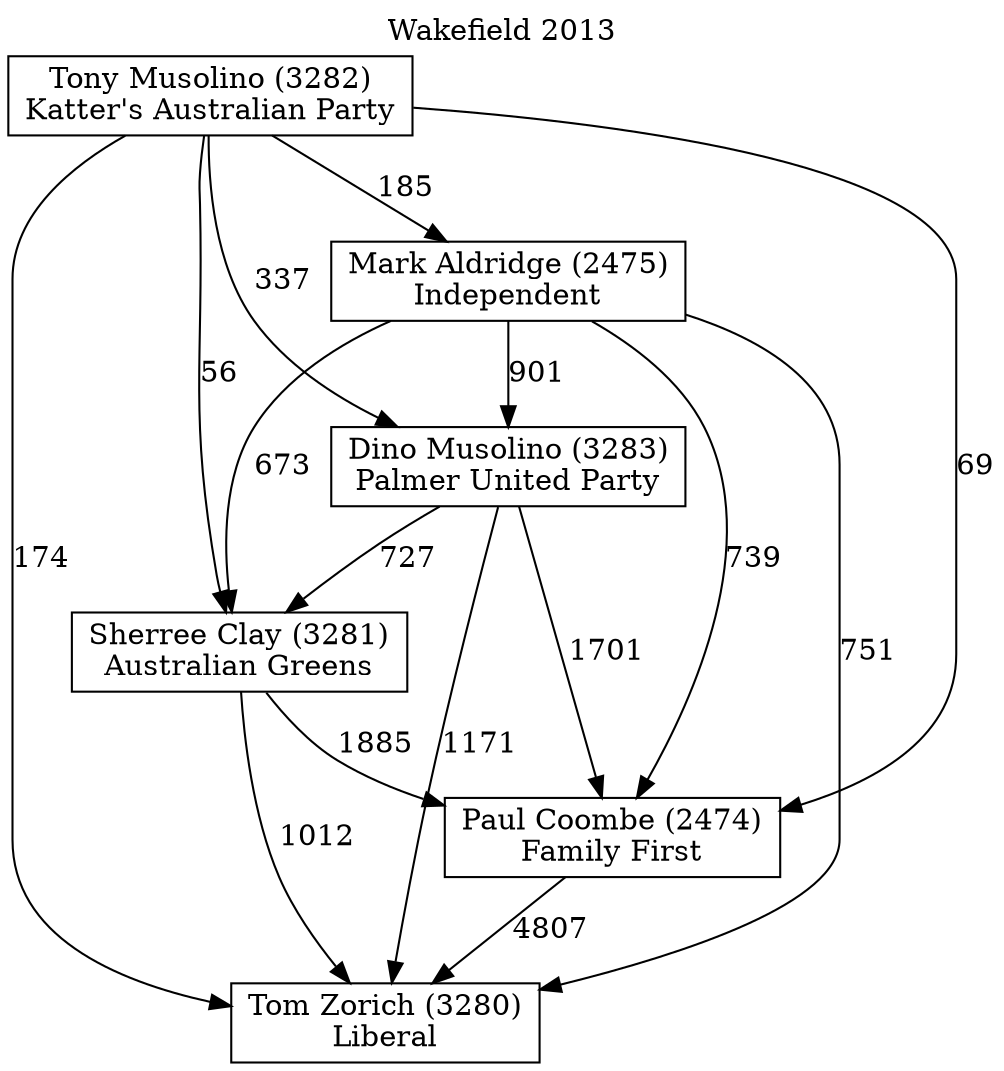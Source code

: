 // House preference flow
digraph "Tom Zorich (3280)_Wakefield_2013" {
	graph [label="Wakefield 2013" labelloc=t mclimit=10]
	node [shape=box]
	"Tom Zorich (3280)" [label="Tom Zorich (3280)
Liberal"]
	"Paul Coombe (2474)" [label="Paul Coombe (2474)
Family First"]
	"Sherree Clay (3281)" [label="Sherree Clay (3281)
Australian Greens"]
	"Dino Musolino (3283)" [label="Dino Musolino (3283)
Palmer United Party"]
	"Mark Aldridge (2475)" [label="Mark Aldridge (2475)
Independent"]
	"Tony Musolino (3282)" [label="Tony Musolino (3282)
Katter's Australian Party"]
	"Paul Coombe (2474)" -> "Tom Zorich (3280)" [label=4807]
	"Sherree Clay (3281)" -> "Paul Coombe (2474)" [label=1885]
	"Dino Musolino (3283)" -> "Sherree Clay (3281)" [label=727]
	"Mark Aldridge (2475)" -> "Dino Musolino (3283)" [label=901]
	"Tony Musolino (3282)" -> "Mark Aldridge (2475)" [label=185]
	"Sherree Clay (3281)" -> "Tom Zorich (3280)" [label=1012]
	"Dino Musolino (3283)" -> "Tom Zorich (3280)" [label=1171]
	"Mark Aldridge (2475)" -> "Tom Zorich (3280)" [label=751]
	"Tony Musolino (3282)" -> "Tom Zorich (3280)" [label=174]
	"Tony Musolino (3282)" -> "Dino Musolino (3283)" [label=337]
	"Mark Aldridge (2475)" -> "Sherree Clay (3281)" [label=673]
	"Tony Musolino (3282)" -> "Sherree Clay (3281)" [label=56]
	"Dino Musolino (3283)" -> "Paul Coombe (2474)" [label=1701]
	"Mark Aldridge (2475)" -> "Paul Coombe (2474)" [label=739]
	"Tony Musolino (3282)" -> "Paul Coombe (2474)" [label=69]
}
